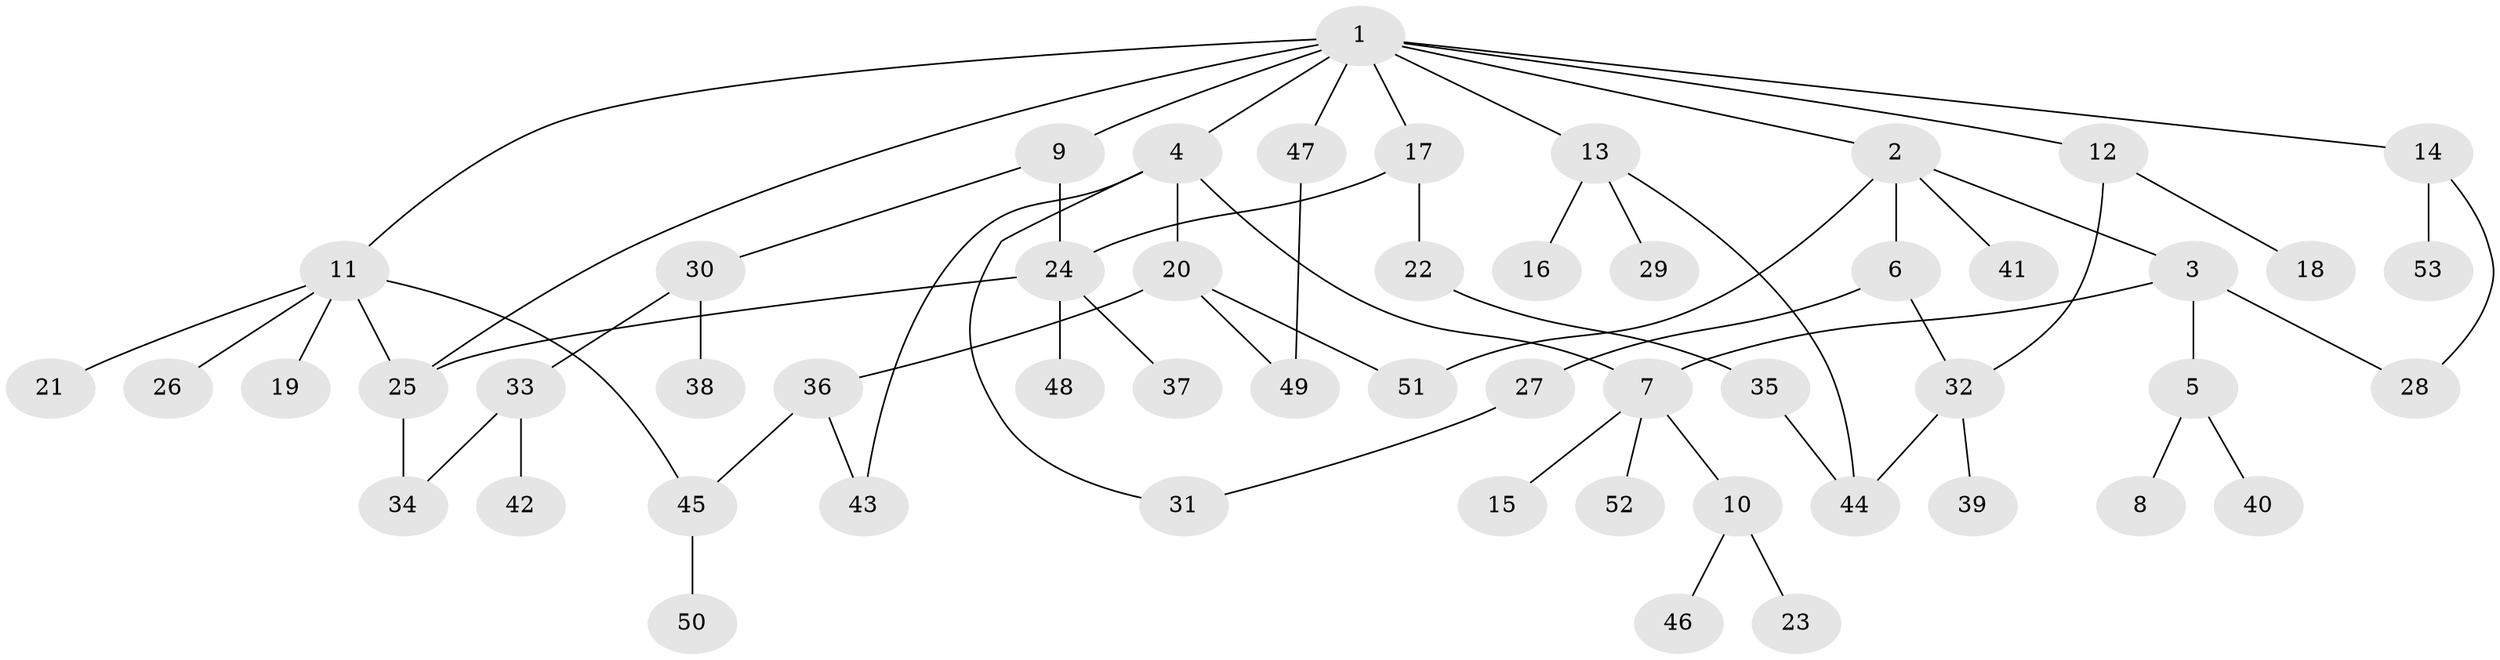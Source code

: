 // coarse degree distribution, {11: 0.029411764705882353, 4: 0.14705882352941177, 8: 0.029411764705882353, 2: 0.23529411764705882, 3: 0.23529411764705882, 1: 0.29411764705882354, 5: 0.029411764705882353}
// Generated by graph-tools (version 1.1) at 2025/41/03/06/25 10:41:29]
// undirected, 53 vertices, 66 edges
graph export_dot {
graph [start="1"]
  node [color=gray90,style=filled];
  1;
  2;
  3;
  4;
  5;
  6;
  7;
  8;
  9;
  10;
  11;
  12;
  13;
  14;
  15;
  16;
  17;
  18;
  19;
  20;
  21;
  22;
  23;
  24;
  25;
  26;
  27;
  28;
  29;
  30;
  31;
  32;
  33;
  34;
  35;
  36;
  37;
  38;
  39;
  40;
  41;
  42;
  43;
  44;
  45;
  46;
  47;
  48;
  49;
  50;
  51;
  52;
  53;
  1 -- 2;
  1 -- 4;
  1 -- 9;
  1 -- 11;
  1 -- 12;
  1 -- 13;
  1 -- 14;
  1 -- 17;
  1 -- 25;
  1 -- 47;
  2 -- 3;
  2 -- 6;
  2 -- 41;
  2 -- 51;
  3 -- 5;
  3 -- 7;
  3 -- 28;
  4 -- 20;
  4 -- 31;
  4 -- 43;
  4 -- 7;
  5 -- 8;
  5 -- 40;
  6 -- 27;
  6 -- 32;
  7 -- 10;
  7 -- 15;
  7 -- 52;
  9 -- 30;
  9 -- 24;
  10 -- 23;
  10 -- 46;
  11 -- 19;
  11 -- 21;
  11 -- 26;
  11 -- 45;
  11 -- 25;
  12 -- 18;
  12 -- 32;
  13 -- 16;
  13 -- 29;
  13 -- 44;
  14 -- 28;
  14 -- 53;
  17 -- 22;
  17 -- 24;
  20 -- 36;
  20 -- 49;
  20 -- 51;
  22 -- 35;
  24 -- 37;
  24 -- 48;
  24 -- 25;
  25 -- 34;
  27 -- 31;
  30 -- 33;
  30 -- 38;
  32 -- 39;
  32 -- 44;
  33 -- 34;
  33 -- 42;
  35 -- 44;
  36 -- 45;
  36 -- 43;
  45 -- 50;
  47 -- 49;
}
